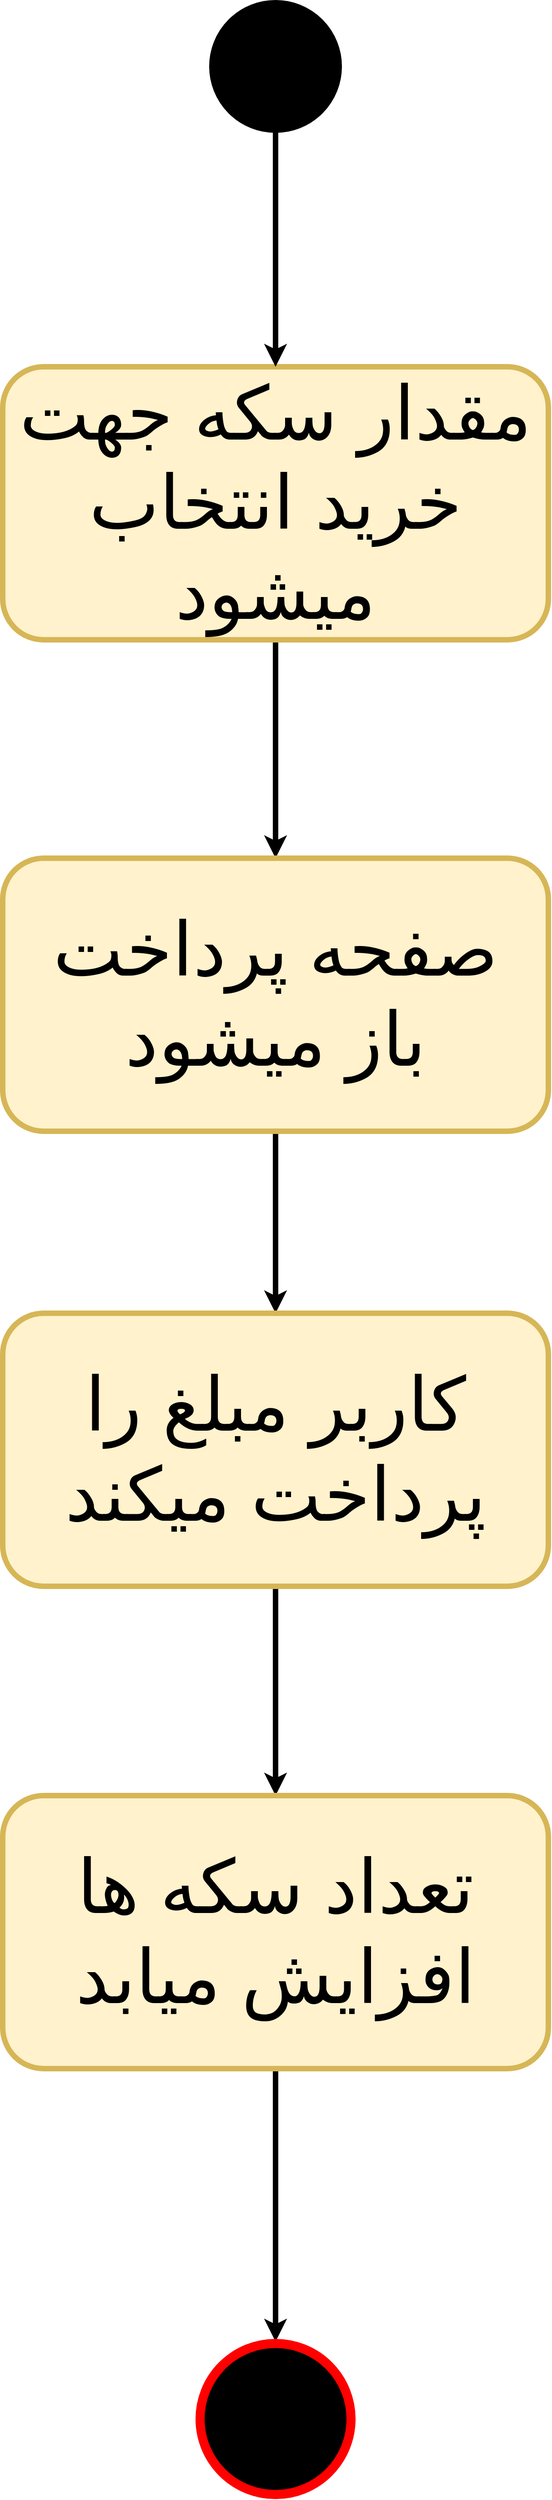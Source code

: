 <mxfile version="14.1.8" type="device"><diagram id="E5F5ahU7-x4QtCeaZJlS" name="Page-1"><mxGraphModel dx="-1036" dy="7638" grid="1" gridSize="10" guides="1" tooltips="1" connect="1" arrows="1" fold="1" page="1" pageScale="1" pageWidth="827" pageHeight="1169" math="0" shadow="0"><root><mxCell id="0"/><mxCell id="1" parent="0"/><mxCell id="pG8ya4elgk9zLNIss1HP-1" value="" style="ellipse;whiteSpace=wrap;html=1;aspect=fixed;fillColor=#000000;fontSize=60;strokeWidth=6;align=center;" vertex="1" parent="1"><mxGeometry x="10670" y="-1920" width="140" height="140" as="geometry"/></mxCell><mxCell id="pG8ya4elgk9zLNIss1HP-2" style="edgeStyle=orthogonalEdgeStyle;curved=0;rounded=1;sketch=0;orthogonalLoop=1;jettySize=auto;html=1;entryX=0.5;entryY=0;entryDx=0;entryDy=0;fontSize=80;fontColor=#FFFFFF;strokeWidth=6;align=center;" edge="1" parent="1" source="pG8ya4elgk9zLNIss1HP-3" target="pG8ya4elgk9zLNIss1HP-6"><mxGeometry relative="1" as="geometry"/></mxCell><mxCell id="pG8ya4elgk9zLNIss1HP-3" value="&lt;font style=&quot;font-size: 82px&quot;&gt;مقدار سکه جهت خرید انتخاب میشود&lt;/font&gt;" style="rounded=1;whiteSpace=wrap;html=1;fontSize=82;strokeWidth=6;fillColor=#fff2cc;strokeColor=#d6b656;align=center;" vertex="1" parent="1"><mxGeometry x="10440" y="-1520" width="600" height="300" as="geometry"/></mxCell><mxCell id="pG8ya4elgk9zLNIss1HP-4" style="edgeStyle=orthogonalEdgeStyle;rounded=0;orthogonalLoop=1;jettySize=auto;html=1;strokeWidth=6;entryX=0.5;entryY=0;entryDx=0;entryDy=0;fontSize=60;align=center;" edge="1" parent="1" source="pG8ya4elgk9zLNIss1HP-1" target="pG8ya4elgk9zLNIss1HP-3"><mxGeometry relative="1" as="geometry"><mxPoint x="-7732" y="7130" as="targetPoint"/></mxGeometry></mxCell><mxCell id="pG8ya4elgk9zLNIss1HP-5" style="edgeStyle=orthogonalEdgeStyle;curved=0;rounded=1;sketch=0;orthogonalLoop=1;jettySize=auto;html=1;entryX=0.5;entryY=0;entryDx=0;entryDy=0;fontSize=80;fontColor=#FFFFFF;strokeWidth=6;align=center;" edge="1" parent="1" source="pG8ya4elgk9zLNIss1HP-6" target="pG8ya4elgk9zLNIss1HP-8"><mxGeometry relative="1" as="geometry"/></mxCell><mxCell id="pG8ya4elgk9zLNIss1HP-6" value="&lt;font style=&quot;font-size: 82px&quot;&gt;صفحه پرداخت باز میشود&lt;/font&gt;" style="rounded=1;whiteSpace=wrap;html=1;fontSize=82;strokeWidth=6;fillColor=#fff2cc;strokeColor=#d6b656;align=center;" vertex="1" parent="1"><mxGeometry x="10440" y="-980" width="600" height="300" as="geometry"/></mxCell><mxCell id="pG8ya4elgk9zLNIss1HP-7" style="edgeStyle=orthogonalEdgeStyle;curved=0;rounded=1;sketch=0;orthogonalLoop=1;jettySize=auto;html=1;entryX=0.5;entryY=0;entryDx=0;entryDy=0;fontSize=80;fontColor=#FFFFFF;strokeWidth=6;align=center;" edge="1" parent="1" source="pG8ya4elgk9zLNIss1HP-8" target="pG8ya4elgk9zLNIss1HP-10"><mxGeometry relative="1" as="geometry"/></mxCell><mxCell id="pG8ya4elgk9zLNIss1HP-8" value="&lt;font style=&quot;font-size: 82px&quot;&gt;کاربر مبلغ را پرداخت میکند&lt;/font&gt;" style="rounded=1;whiteSpace=wrap;html=1;fontSize=82;strokeWidth=6;fillColor=#fff2cc;strokeColor=#d6b656;align=center;" vertex="1" parent="1"><mxGeometry x="10440" y="-480" width="600" height="300" as="geometry"/></mxCell><mxCell id="pG8ya4elgk9zLNIss1HP-9" style="edgeStyle=orthogonalEdgeStyle;curved=0;rounded=1;sketch=0;orthogonalLoop=1;jettySize=auto;html=1;entryX=0.5;entryY=0;entryDx=0;entryDy=0;fontSize=80;fontColor=#FFFFFF;strokeWidth=6;align=center;" edge="1" parent="1" source="pG8ya4elgk9zLNIss1HP-10" target="pG8ya4elgk9zLNIss1HP-11"><mxGeometry relative="1" as="geometry"/></mxCell><mxCell id="pG8ya4elgk9zLNIss1HP-10" value="&lt;font style=&quot;font-size: 82px&quot;&gt;تعداد سکه ها افزایش میابد&lt;/font&gt;" style="rounded=1;whiteSpace=wrap;html=1;fontSize=82;strokeWidth=6;fillColor=#fff2cc;strokeColor=#d6b656;align=center;" vertex="1" parent="1"><mxGeometry x="10440" y="50" width="600" height="300" as="geometry"/></mxCell><mxCell id="pG8ya4elgk9zLNIss1HP-11" value="" style="ellipse;html=1;shape=endState;fillColor=#000000;strokeColor=#ff0000;rounded=0;sketch=0;fontSize=60;strokeWidth=6;align=center;" vertex="1" parent="1"><mxGeometry x="10655" y="650" width="170" height="170" as="geometry"/></mxCell></root></mxGraphModel></diagram></mxfile>